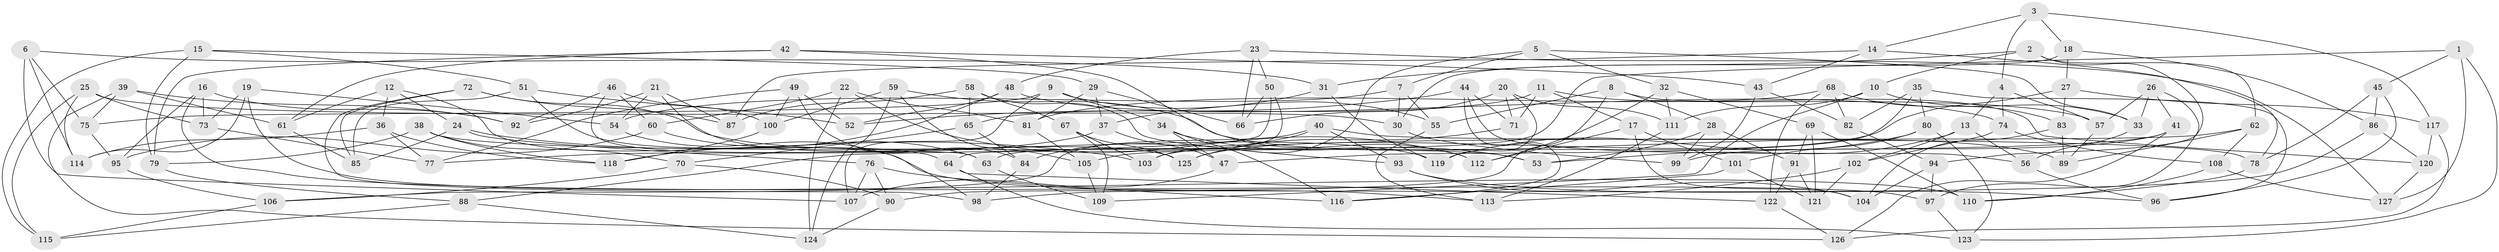 // coarse degree distribution, {12: 0.02247191011235955, 11: 0.033707865168539325, 10: 0.0449438202247191, 4: 0.8202247191011236, 3: 0.06741573033707865, 7: 0.011235955056179775}
// Generated by graph-tools (version 1.1) at 2025/53/03/04/25 22:53:56]
// undirected, 127 vertices, 254 edges
graph export_dot {
  node [color=gray90,style=filled];
  1;
  2;
  3;
  4;
  5;
  6;
  7;
  8;
  9;
  10;
  11;
  12;
  13;
  14;
  15;
  16;
  17;
  18;
  19;
  20;
  21;
  22;
  23;
  24;
  25;
  26;
  27;
  28;
  29;
  30;
  31;
  32;
  33;
  34;
  35;
  36;
  37;
  38;
  39;
  40;
  41;
  42;
  43;
  44;
  45;
  46;
  47;
  48;
  49;
  50;
  51;
  52;
  53;
  54;
  55;
  56;
  57;
  58;
  59;
  60;
  61;
  62;
  63;
  64;
  65;
  66;
  67;
  68;
  69;
  70;
  71;
  72;
  73;
  74;
  75;
  76;
  77;
  78;
  79;
  80;
  81;
  82;
  83;
  84;
  85;
  86;
  87;
  88;
  89;
  90;
  91;
  92;
  93;
  94;
  95;
  96;
  97;
  98;
  99;
  100;
  101;
  102;
  103;
  104;
  105;
  106;
  107;
  108;
  109;
  110;
  111;
  112;
  113;
  114;
  115;
  116;
  117;
  118;
  119;
  120;
  121;
  122;
  123;
  124;
  125;
  126;
  127;
  1 -- 127;
  1 -- 123;
  1 -- 45;
  1 -- 63;
  2 -- 31;
  2 -- 62;
  2 -- 10;
  2 -- 94;
  3 -- 4;
  3 -- 14;
  3 -- 18;
  3 -- 117;
  4 -- 13;
  4 -- 74;
  4 -- 57;
  5 -- 103;
  5 -- 33;
  5 -- 7;
  5 -- 32;
  6 -- 114;
  6 -- 31;
  6 -- 107;
  6 -- 75;
  7 -- 55;
  7 -- 30;
  7 -- 54;
  8 -- 120;
  8 -- 28;
  8 -- 55;
  8 -- 90;
  9 -- 107;
  9 -- 34;
  9 -- 75;
  9 -- 55;
  10 -- 111;
  10 -- 109;
  10 -- 33;
  11 -- 71;
  11 -- 17;
  11 -- 57;
  11 -- 65;
  12 -- 36;
  12 -- 61;
  12 -- 113;
  12 -- 24;
  13 -- 56;
  13 -- 53;
  13 -- 102;
  14 -- 87;
  14 -- 43;
  14 -- 78;
  15 -- 29;
  15 -- 51;
  15 -- 79;
  15 -- 115;
  16 -- 92;
  16 -- 95;
  16 -- 73;
  16 -- 97;
  17 -- 101;
  17 -- 112;
  17 -- 104;
  18 -- 86;
  18 -- 30;
  18 -- 27;
  19 -- 110;
  19 -- 73;
  19 -- 54;
  19 -- 114;
  20 -- 111;
  20 -- 71;
  20 -- 119;
  20 -- 66;
  21 -- 54;
  21 -- 92;
  21 -- 87;
  21 -- 125;
  22 -- 81;
  22 -- 112;
  22 -- 60;
  22 -- 124;
  23 -- 66;
  23 -- 50;
  23 -- 48;
  23 -- 127;
  24 -- 76;
  24 -- 85;
  24 -- 103;
  25 -- 73;
  25 -- 30;
  25 -- 114;
  25 -- 115;
  26 -- 41;
  26 -- 57;
  26 -- 97;
  26 -- 33;
  27 -- 83;
  27 -- 125;
  27 -- 117;
  28 -- 99;
  28 -- 91;
  28 -- 53;
  29 -- 66;
  29 -- 81;
  29 -- 37;
  30 -- 99;
  31 -- 119;
  31 -- 37;
  32 -- 112;
  32 -- 69;
  32 -- 111;
  33 -- 56;
  34 -- 47;
  34 -- 116;
  34 -- 53;
  35 -- 82;
  35 -- 96;
  35 -- 80;
  35 -- 47;
  36 -- 77;
  36 -- 118;
  36 -- 114;
  37 -- 47;
  37 -- 77;
  38 -- 118;
  38 -- 53;
  38 -- 70;
  38 -- 79;
  39 -- 126;
  39 -- 92;
  39 -- 75;
  39 -- 61;
  40 -- 84;
  40 -- 78;
  40 -- 106;
  40 -- 93;
  41 -- 99;
  41 -- 126;
  41 -- 105;
  42 -- 43;
  42 -- 61;
  42 -- 79;
  42 -- 112;
  43 -- 99;
  43 -- 82;
  44 -- 52;
  44 -- 71;
  44 -- 116;
  44 -- 56;
  45 -- 96;
  45 -- 86;
  45 -- 78;
  46 -- 100;
  46 -- 92;
  46 -- 60;
  46 -- 63;
  47 -- 107;
  48 -- 118;
  48 -- 74;
  48 -- 52;
  49 -- 77;
  49 -- 100;
  49 -- 52;
  49 -- 84;
  50 -- 64;
  50 -- 66;
  50 -- 88;
  51 -- 52;
  51 -- 85;
  51 -- 64;
  54 -- 98;
  55 -- 113;
  56 -- 96;
  57 -- 89;
  58 -- 87;
  58 -- 65;
  58 -- 93;
  58 -- 67;
  59 -- 100;
  59 -- 105;
  59 -- 124;
  59 -- 89;
  60 -- 95;
  60 -- 63;
  61 -- 85;
  62 -- 89;
  62 -- 108;
  62 -- 103;
  63 -- 109;
  64 -- 122;
  64 -- 123;
  65 -- 84;
  65 -- 70;
  67 -- 103;
  67 -- 125;
  67 -- 109;
  68 -- 122;
  68 -- 83;
  68 -- 82;
  68 -- 81;
  69 -- 110;
  69 -- 91;
  69 -- 121;
  70 -- 106;
  70 -- 90;
  71 -- 125;
  72 -- 85;
  72 -- 98;
  72 -- 87;
  72 -- 119;
  73 -- 77;
  74 -- 102;
  74 -- 108;
  75 -- 95;
  76 -- 107;
  76 -- 116;
  76 -- 90;
  78 -- 110;
  79 -- 88;
  80 -- 101;
  80 -- 119;
  80 -- 123;
  81 -- 105;
  82 -- 94;
  83 -- 89;
  83 -- 104;
  84 -- 98;
  86 -- 120;
  86 -- 98;
  88 -- 115;
  88 -- 124;
  90 -- 124;
  91 -- 122;
  91 -- 121;
  93 -- 96;
  93 -- 104;
  94 -- 104;
  94 -- 97;
  95 -- 106;
  97 -- 123;
  100 -- 118;
  101 -- 116;
  101 -- 121;
  102 -- 113;
  102 -- 121;
  105 -- 109;
  106 -- 115;
  108 -- 127;
  108 -- 110;
  111 -- 113;
  117 -- 126;
  117 -- 120;
  120 -- 127;
  122 -- 126;
}
